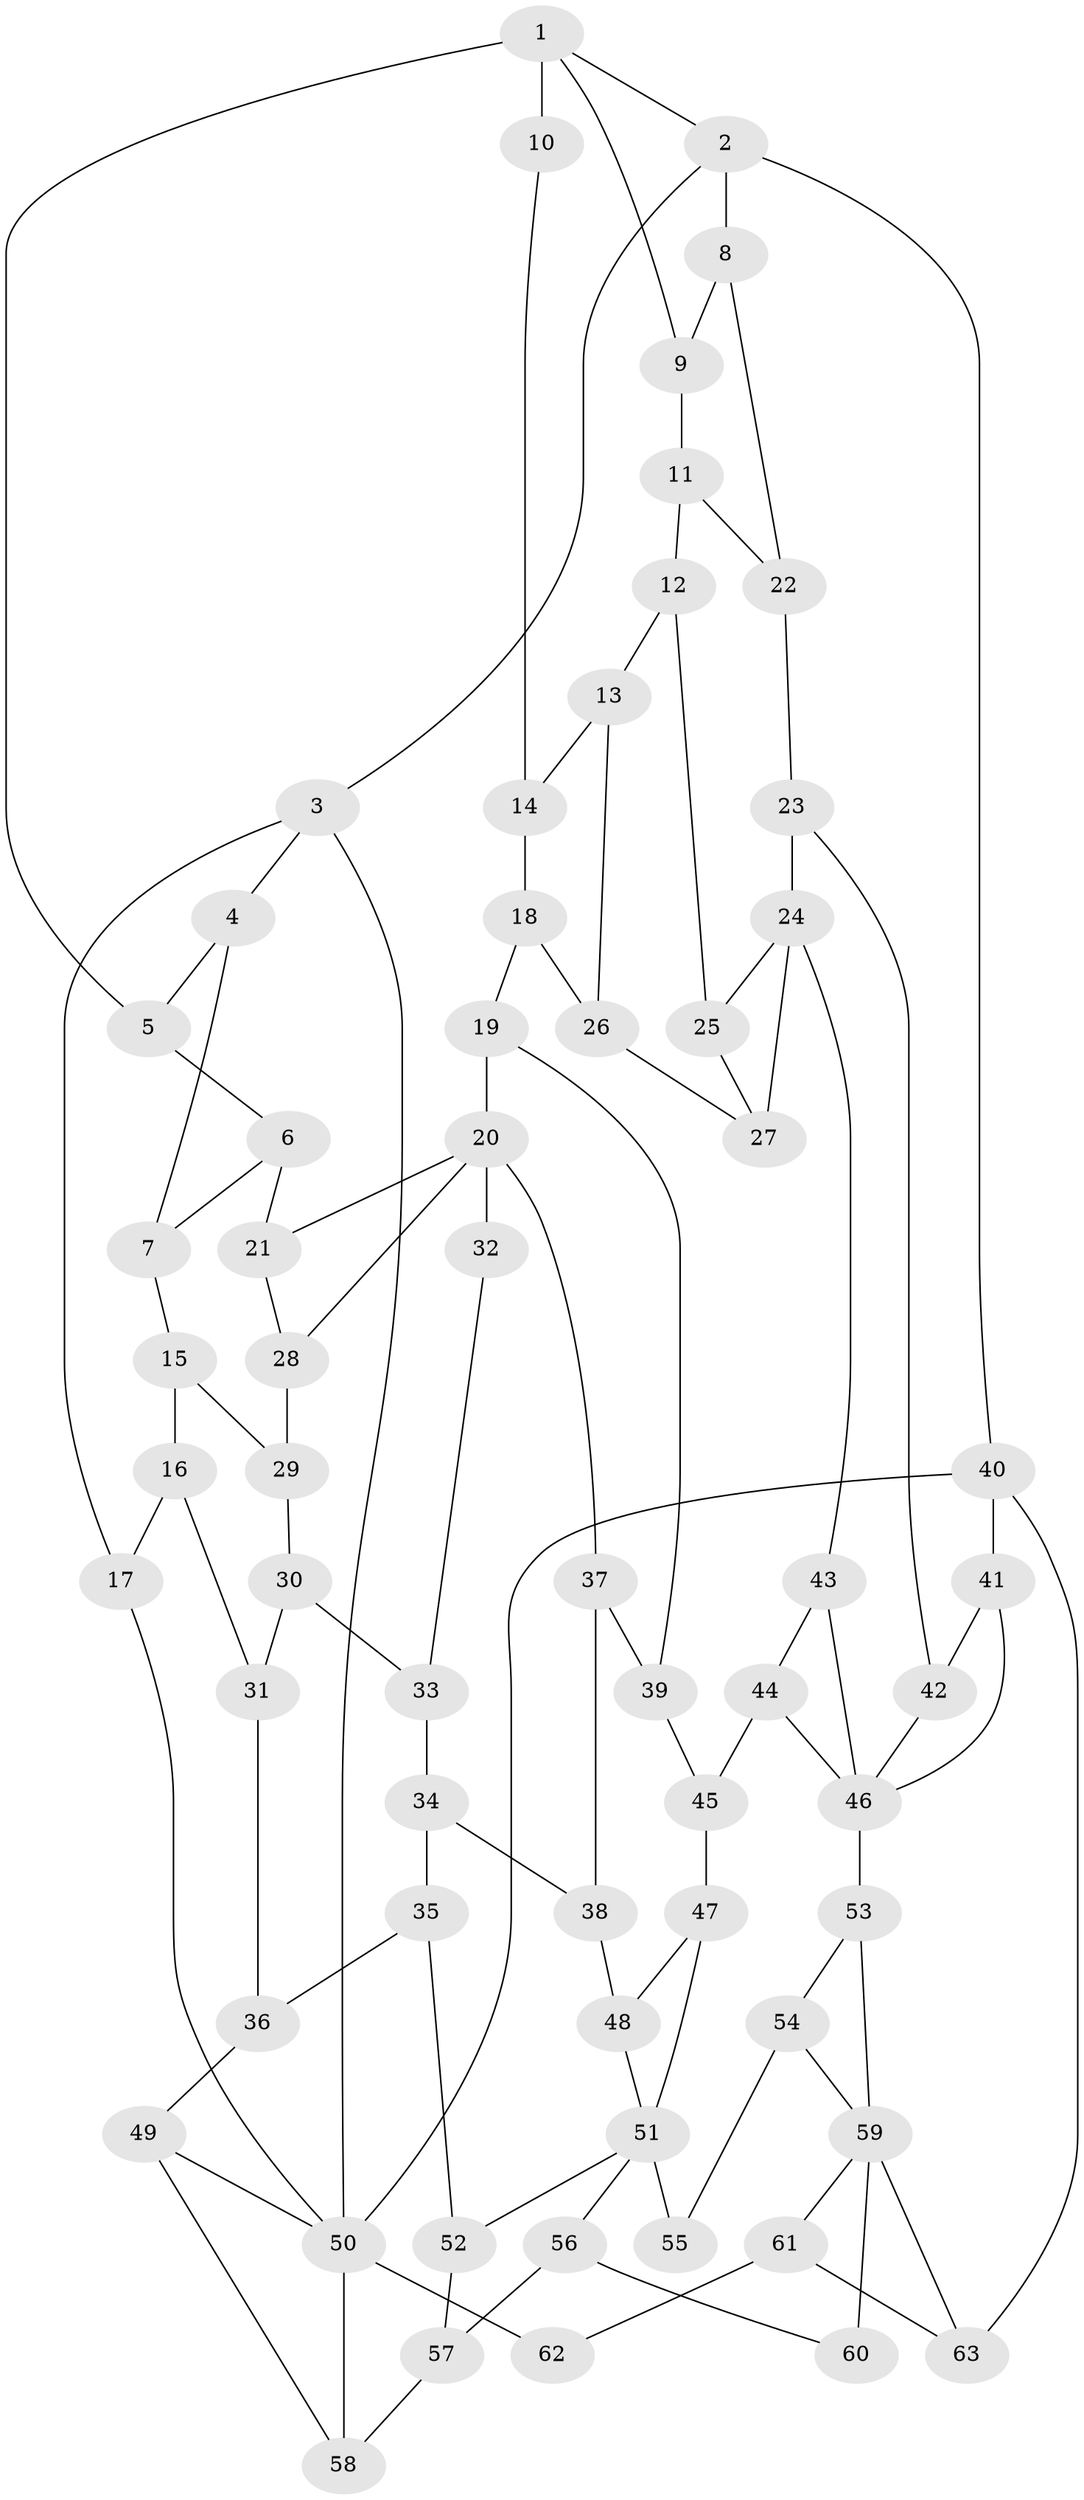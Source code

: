 // original degree distribution, {3: 0.022727272727272728, 5: 0.5227272727272727, 4: 0.23863636363636365, 6: 0.2159090909090909}
// Generated by graph-tools (version 1.1) at 2025/54/03/04/25 22:54:33]
// undirected, 63 vertices, 100 edges
graph export_dot {
  node [color=gray90,style=filled];
  1;
  2;
  3;
  4;
  5;
  6;
  7;
  8;
  9;
  10;
  11;
  12;
  13;
  14;
  15;
  16;
  17;
  18;
  19;
  20;
  21;
  22;
  23;
  24;
  25;
  26;
  27;
  28;
  29;
  30;
  31;
  32;
  33;
  34;
  35;
  36;
  37;
  38;
  39;
  40;
  41;
  42;
  43;
  44;
  45;
  46;
  47;
  48;
  49;
  50;
  51;
  52;
  53;
  54;
  55;
  56;
  57;
  58;
  59;
  60;
  61;
  62;
  63;
  1 -- 2 [weight=1.0];
  1 -- 5 [weight=1.0];
  1 -- 9 [weight=1.0];
  1 -- 10 [weight=2.0];
  2 -- 3 [weight=1.0];
  2 -- 8 [weight=1.0];
  2 -- 40 [weight=1.0];
  3 -- 4 [weight=1.0];
  3 -- 17 [weight=1.0];
  3 -- 50 [weight=1.0];
  4 -- 5 [weight=1.0];
  4 -- 7 [weight=1.0];
  5 -- 6 [weight=1.0];
  6 -- 7 [weight=1.0];
  6 -- 21 [weight=1.0];
  7 -- 15 [weight=1.0];
  8 -- 9 [weight=1.0];
  8 -- 22 [weight=1.0];
  9 -- 11 [weight=1.0];
  10 -- 14 [weight=1.0];
  11 -- 12 [weight=1.0];
  11 -- 22 [weight=1.0];
  12 -- 13 [weight=1.0];
  12 -- 25 [weight=1.0];
  13 -- 14 [weight=1.0];
  13 -- 26 [weight=1.0];
  14 -- 18 [weight=1.0];
  15 -- 16 [weight=1.0];
  15 -- 29 [weight=1.0];
  16 -- 17 [weight=1.0];
  16 -- 31 [weight=1.0];
  17 -- 50 [weight=1.0];
  18 -- 19 [weight=1.0];
  18 -- 26 [weight=1.0];
  19 -- 20 [weight=1.0];
  19 -- 39 [weight=1.0];
  20 -- 21 [weight=1.0];
  20 -- 28 [weight=1.0];
  20 -- 32 [weight=2.0];
  20 -- 37 [weight=1.0];
  21 -- 28 [weight=1.0];
  22 -- 23 [weight=1.0];
  23 -- 24 [weight=1.0];
  23 -- 42 [weight=1.0];
  24 -- 25 [weight=1.0];
  24 -- 27 [weight=1.0];
  24 -- 43 [weight=1.0];
  25 -- 27 [weight=1.0];
  26 -- 27 [weight=1.0];
  28 -- 29 [weight=1.0];
  29 -- 30 [weight=1.0];
  30 -- 31 [weight=1.0];
  30 -- 33 [weight=1.0];
  31 -- 36 [weight=1.0];
  32 -- 33 [weight=1.0];
  33 -- 34 [weight=1.0];
  34 -- 35 [weight=1.0];
  34 -- 38 [weight=1.0];
  35 -- 36 [weight=1.0];
  35 -- 52 [weight=1.0];
  36 -- 49 [weight=1.0];
  37 -- 38 [weight=1.0];
  37 -- 39 [weight=1.0];
  38 -- 48 [weight=1.0];
  39 -- 45 [weight=1.0];
  40 -- 41 [weight=1.0];
  40 -- 50 [weight=1.0];
  40 -- 63 [weight=1.0];
  41 -- 42 [weight=1.0];
  41 -- 46 [weight=1.0];
  42 -- 46 [weight=1.0];
  43 -- 44 [weight=1.0];
  43 -- 46 [weight=1.0];
  44 -- 45 [weight=1.0];
  44 -- 46 [weight=1.0];
  45 -- 47 [weight=1.0];
  46 -- 53 [weight=2.0];
  47 -- 48 [weight=1.0];
  47 -- 51 [weight=1.0];
  48 -- 51 [weight=1.0];
  49 -- 50 [weight=1.0];
  49 -- 58 [weight=1.0];
  50 -- 58 [weight=1.0];
  50 -- 62 [weight=2.0];
  51 -- 52 [weight=1.0];
  51 -- 55 [weight=2.0];
  51 -- 56 [weight=1.0];
  52 -- 57 [weight=1.0];
  53 -- 54 [weight=1.0];
  53 -- 59 [weight=1.0];
  54 -- 55 [weight=1.0];
  54 -- 59 [weight=1.0];
  56 -- 57 [weight=1.0];
  56 -- 60 [weight=1.0];
  57 -- 58 [weight=1.0];
  59 -- 60 [weight=2.0];
  59 -- 61 [weight=1.0];
  59 -- 63 [weight=1.0];
  61 -- 62 [weight=1.0];
  61 -- 63 [weight=1.0];
}

